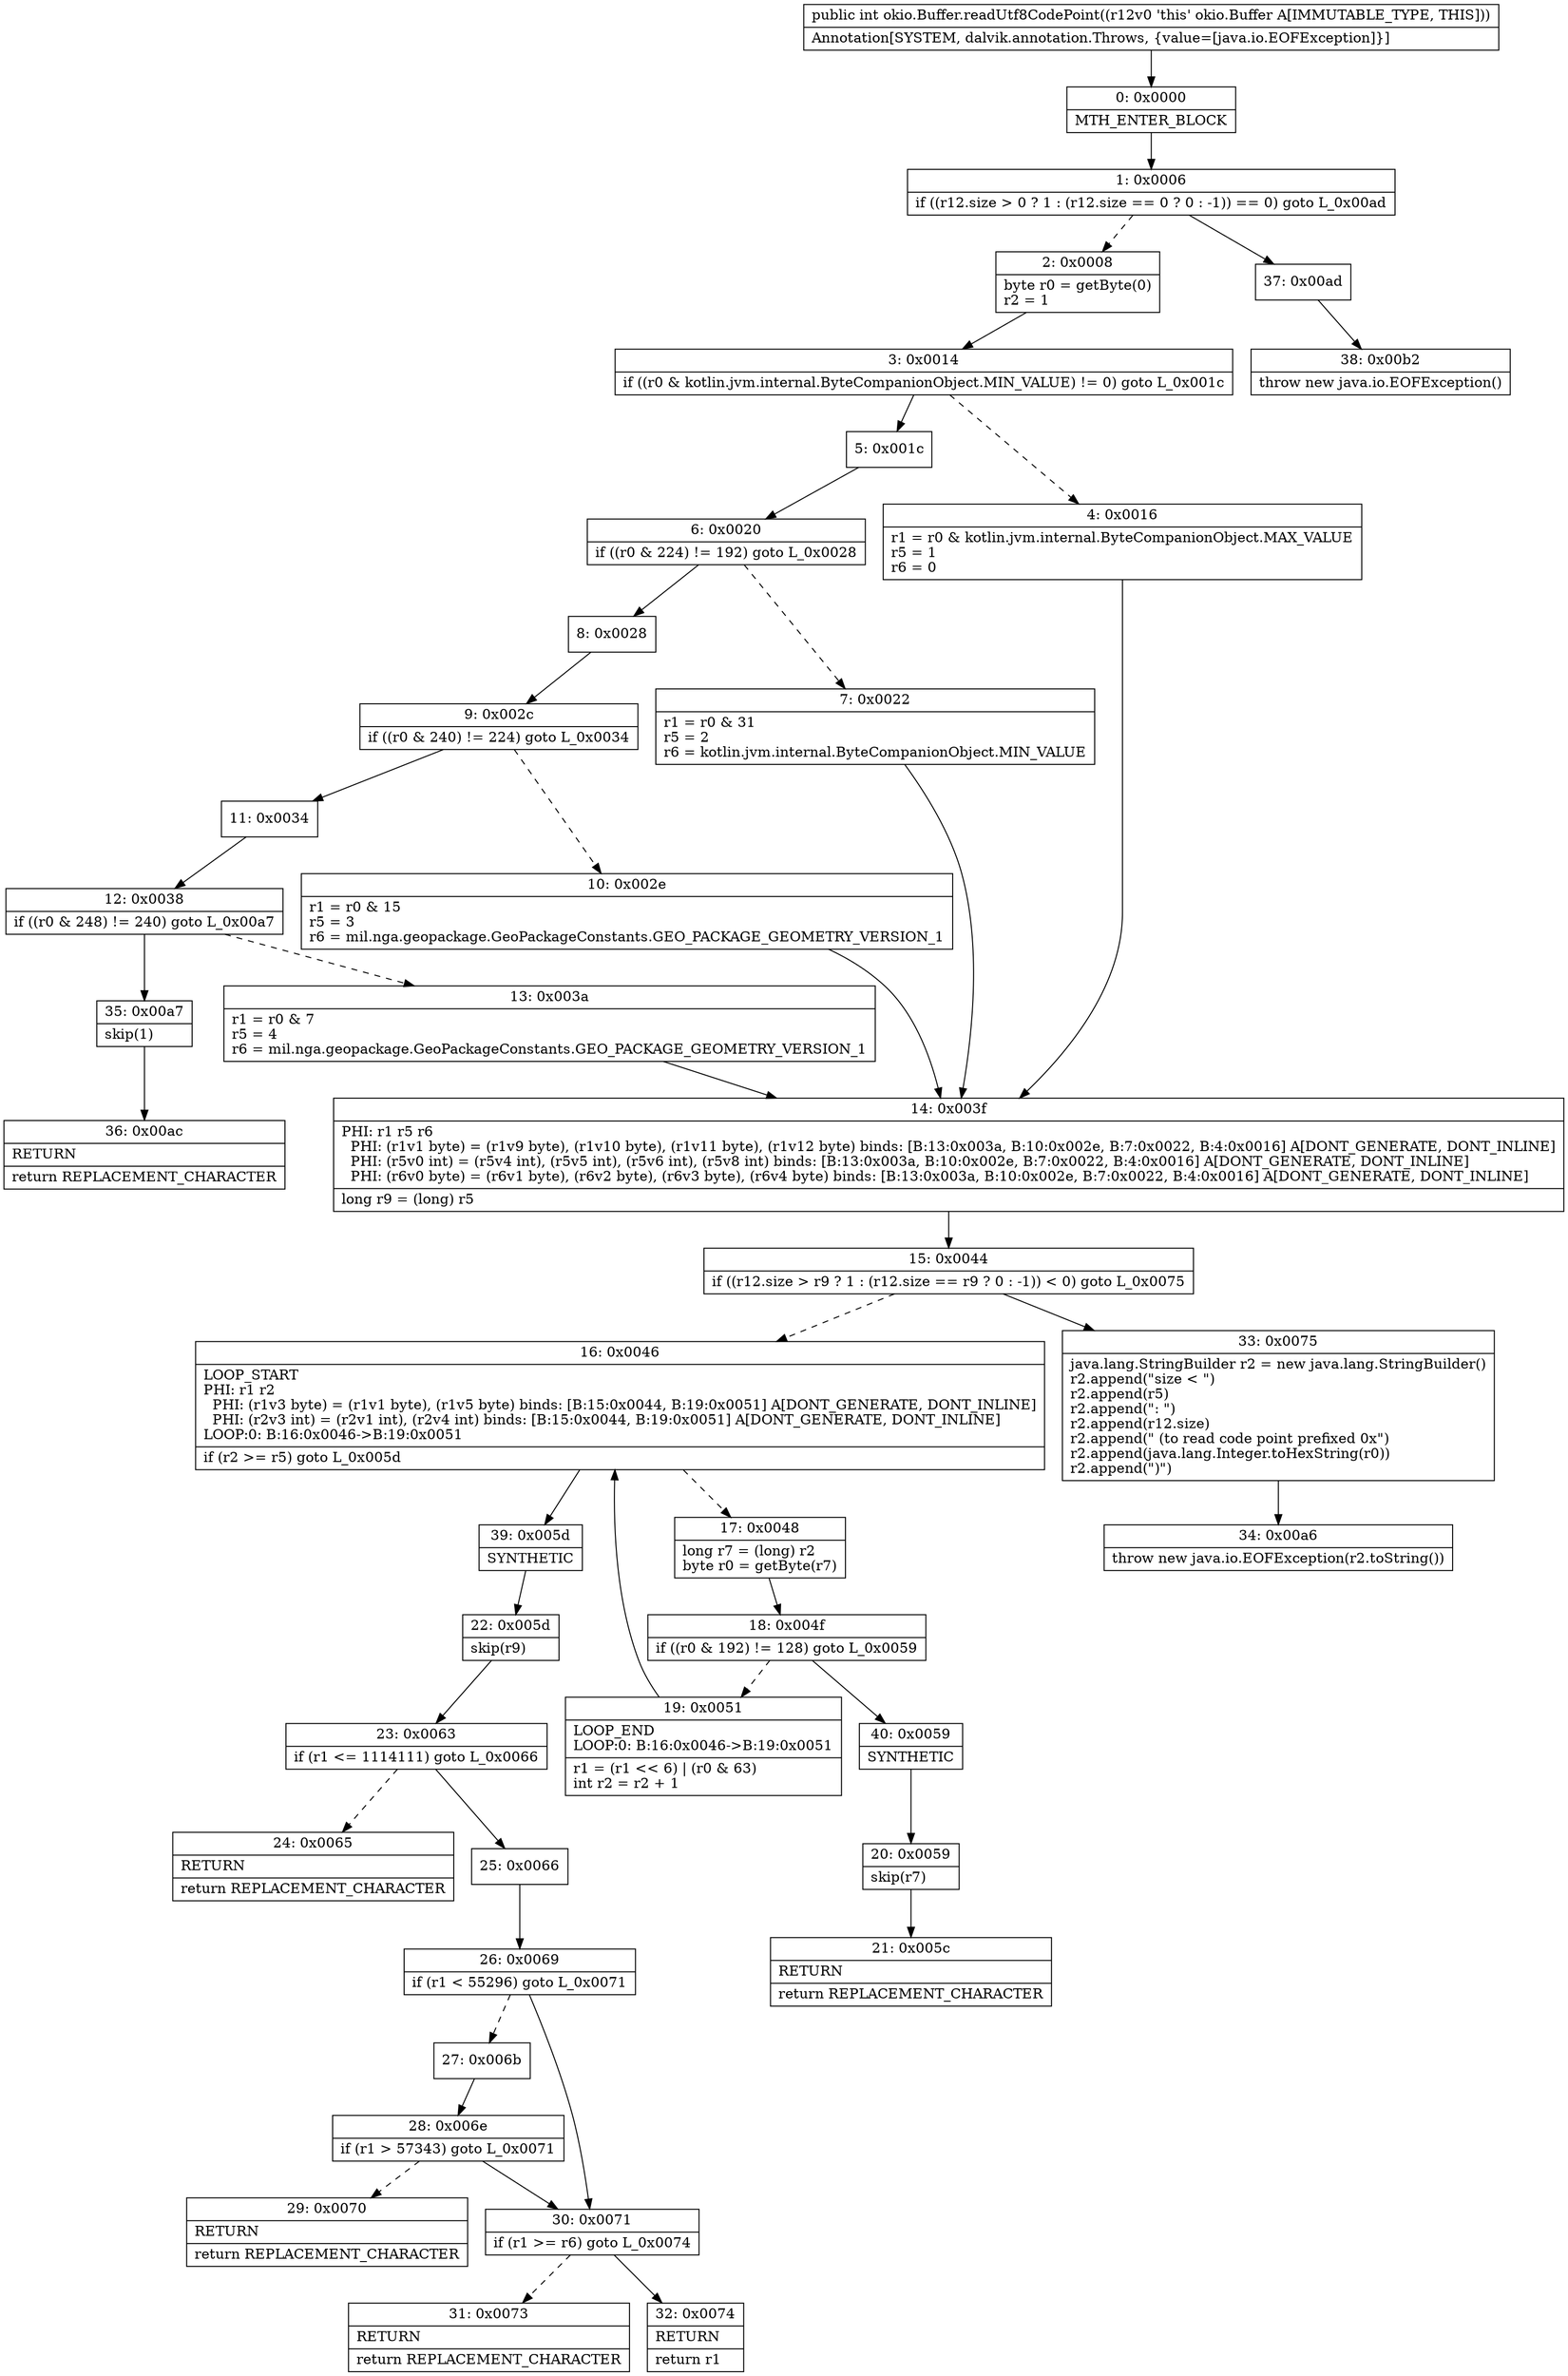 digraph "CFG forokio.Buffer.readUtf8CodePoint()I" {
Node_0 [shape=record,label="{0\:\ 0x0000|MTH_ENTER_BLOCK\l}"];
Node_1 [shape=record,label="{1\:\ 0x0006|if ((r12.size \> 0 ? 1 : (r12.size == 0 ? 0 : \-1)) == 0) goto L_0x00ad\l}"];
Node_2 [shape=record,label="{2\:\ 0x0008|byte r0 = getByte(0)\lr2 = 1\l}"];
Node_3 [shape=record,label="{3\:\ 0x0014|if ((r0 & kotlin.jvm.internal.ByteCompanionObject.MIN_VALUE) != 0) goto L_0x001c\l}"];
Node_4 [shape=record,label="{4\:\ 0x0016|r1 = r0 & kotlin.jvm.internal.ByteCompanionObject.MAX_VALUE\lr5 = 1\lr6 = 0\l}"];
Node_5 [shape=record,label="{5\:\ 0x001c}"];
Node_6 [shape=record,label="{6\:\ 0x0020|if ((r0 & 224) != 192) goto L_0x0028\l}"];
Node_7 [shape=record,label="{7\:\ 0x0022|r1 = r0 & 31\lr5 = 2\lr6 = kotlin.jvm.internal.ByteCompanionObject.MIN_VALUE\l}"];
Node_8 [shape=record,label="{8\:\ 0x0028}"];
Node_9 [shape=record,label="{9\:\ 0x002c|if ((r0 & 240) != 224) goto L_0x0034\l}"];
Node_10 [shape=record,label="{10\:\ 0x002e|r1 = r0 & 15\lr5 = 3\lr6 = mil.nga.geopackage.GeoPackageConstants.GEO_PACKAGE_GEOMETRY_VERSION_1\l}"];
Node_11 [shape=record,label="{11\:\ 0x0034}"];
Node_12 [shape=record,label="{12\:\ 0x0038|if ((r0 & 248) != 240) goto L_0x00a7\l}"];
Node_13 [shape=record,label="{13\:\ 0x003a|r1 = r0 & 7\lr5 = 4\lr6 = mil.nga.geopackage.GeoPackageConstants.GEO_PACKAGE_GEOMETRY_VERSION_1\l}"];
Node_14 [shape=record,label="{14\:\ 0x003f|PHI: r1 r5 r6 \l  PHI: (r1v1 byte) = (r1v9 byte), (r1v10 byte), (r1v11 byte), (r1v12 byte) binds: [B:13:0x003a, B:10:0x002e, B:7:0x0022, B:4:0x0016] A[DONT_GENERATE, DONT_INLINE]\l  PHI: (r5v0 int) = (r5v4 int), (r5v5 int), (r5v6 int), (r5v8 int) binds: [B:13:0x003a, B:10:0x002e, B:7:0x0022, B:4:0x0016] A[DONT_GENERATE, DONT_INLINE]\l  PHI: (r6v0 byte) = (r6v1 byte), (r6v2 byte), (r6v3 byte), (r6v4 byte) binds: [B:13:0x003a, B:10:0x002e, B:7:0x0022, B:4:0x0016] A[DONT_GENERATE, DONT_INLINE]\l|long r9 = (long) r5\l}"];
Node_15 [shape=record,label="{15\:\ 0x0044|if ((r12.size \> r9 ? 1 : (r12.size == r9 ? 0 : \-1)) \< 0) goto L_0x0075\l}"];
Node_16 [shape=record,label="{16\:\ 0x0046|LOOP_START\lPHI: r1 r2 \l  PHI: (r1v3 byte) = (r1v1 byte), (r1v5 byte) binds: [B:15:0x0044, B:19:0x0051] A[DONT_GENERATE, DONT_INLINE]\l  PHI: (r2v3 int) = (r2v1 int), (r2v4 int) binds: [B:15:0x0044, B:19:0x0051] A[DONT_GENERATE, DONT_INLINE]\lLOOP:0: B:16:0x0046\-\>B:19:0x0051\l|if (r2 \>= r5) goto L_0x005d\l}"];
Node_17 [shape=record,label="{17\:\ 0x0048|long r7 = (long) r2\lbyte r0 = getByte(r7)\l}"];
Node_18 [shape=record,label="{18\:\ 0x004f|if ((r0 & 192) != 128) goto L_0x0059\l}"];
Node_19 [shape=record,label="{19\:\ 0x0051|LOOP_END\lLOOP:0: B:16:0x0046\-\>B:19:0x0051\l|r1 = (r1 \<\< 6) \| (r0 & 63)\lint r2 = r2 + 1\l}"];
Node_20 [shape=record,label="{20\:\ 0x0059|skip(r7)\l}"];
Node_21 [shape=record,label="{21\:\ 0x005c|RETURN\l|return REPLACEMENT_CHARACTER\l}"];
Node_22 [shape=record,label="{22\:\ 0x005d|skip(r9)\l}"];
Node_23 [shape=record,label="{23\:\ 0x0063|if (r1 \<= 1114111) goto L_0x0066\l}"];
Node_24 [shape=record,label="{24\:\ 0x0065|RETURN\l|return REPLACEMENT_CHARACTER\l}"];
Node_25 [shape=record,label="{25\:\ 0x0066}"];
Node_26 [shape=record,label="{26\:\ 0x0069|if (r1 \< 55296) goto L_0x0071\l}"];
Node_27 [shape=record,label="{27\:\ 0x006b}"];
Node_28 [shape=record,label="{28\:\ 0x006e|if (r1 \> 57343) goto L_0x0071\l}"];
Node_29 [shape=record,label="{29\:\ 0x0070|RETURN\l|return REPLACEMENT_CHARACTER\l}"];
Node_30 [shape=record,label="{30\:\ 0x0071|if (r1 \>= r6) goto L_0x0074\l}"];
Node_31 [shape=record,label="{31\:\ 0x0073|RETURN\l|return REPLACEMENT_CHARACTER\l}"];
Node_32 [shape=record,label="{32\:\ 0x0074|RETURN\l|return r1\l}"];
Node_33 [shape=record,label="{33\:\ 0x0075|java.lang.StringBuilder r2 = new java.lang.StringBuilder()\lr2.append(\"size \< \")\lr2.append(r5)\lr2.append(\": \")\lr2.append(r12.size)\lr2.append(\" (to read code point prefixed 0x\")\lr2.append(java.lang.Integer.toHexString(r0))\lr2.append(\")\")\l}"];
Node_34 [shape=record,label="{34\:\ 0x00a6|throw new java.io.EOFException(r2.toString())\l}"];
Node_35 [shape=record,label="{35\:\ 0x00a7|skip(1)\l}"];
Node_36 [shape=record,label="{36\:\ 0x00ac|RETURN\l|return REPLACEMENT_CHARACTER\l}"];
Node_37 [shape=record,label="{37\:\ 0x00ad}"];
Node_38 [shape=record,label="{38\:\ 0x00b2|throw new java.io.EOFException()\l}"];
Node_39 [shape=record,label="{39\:\ 0x005d|SYNTHETIC\l}"];
Node_40 [shape=record,label="{40\:\ 0x0059|SYNTHETIC\l}"];
MethodNode[shape=record,label="{public int okio.Buffer.readUtf8CodePoint((r12v0 'this' okio.Buffer A[IMMUTABLE_TYPE, THIS]))  | Annotation[SYSTEM, dalvik.annotation.Throws, \{value=[java.io.EOFException]\}]\l}"];
MethodNode -> Node_0;
Node_0 -> Node_1;
Node_1 -> Node_2[style=dashed];
Node_1 -> Node_37;
Node_2 -> Node_3;
Node_3 -> Node_4[style=dashed];
Node_3 -> Node_5;
Node_4 -> Node_14;
Node_5 -> Node_6;
Node_6 -> Node_7[style=dashed];
Node_6 -> Node_8;
Node_7 -> Node_14;
Node_8 -> Node_9;
Node_9 -> Node_10[style=dashed];
Node_9 -> Node_11;
Node_10 -> Node_14;
Node_11 -> Node_12;
Node_12 -> Node_13[style=dashed];
Node_12 -> Node_35;
Node_13 -> Node_14;
Node_14 -> Node_15;
Node_15 -> Node_16[style=dashed];
Node_15 -> Node_33;
Node_16 -> Node_17[style=dashed];
Node_16 -> Node_39;
Node_17 -> Node_18;
Node_18 -> Node_19[style=dashed];
Node_18 -> Node_40;
Node_19 -> Node_16;
Node_20 -> Node_21;
Node_22 -> Node_23;
Node_23 -> Node_24[style=dashed];
Node_23 -> Node_25;
Node_25 -> Node_26;
Node_26 -> Node_27[style=dashed];
Node_26 -> Node_30;
Node_27 -> Node_28;
Node_28 -> Node_29[style=dashed];
Node_28 -> Node_30;
Node_30 -> Node_31[style=dashed];
Node_30 -> Node_32;
Node_33 -> Node_34;
Node_35 -> Node_36;
Node_37 -> Node_38;
Node_39 -> Node_22;
Node_40 -> Node_20;
}

